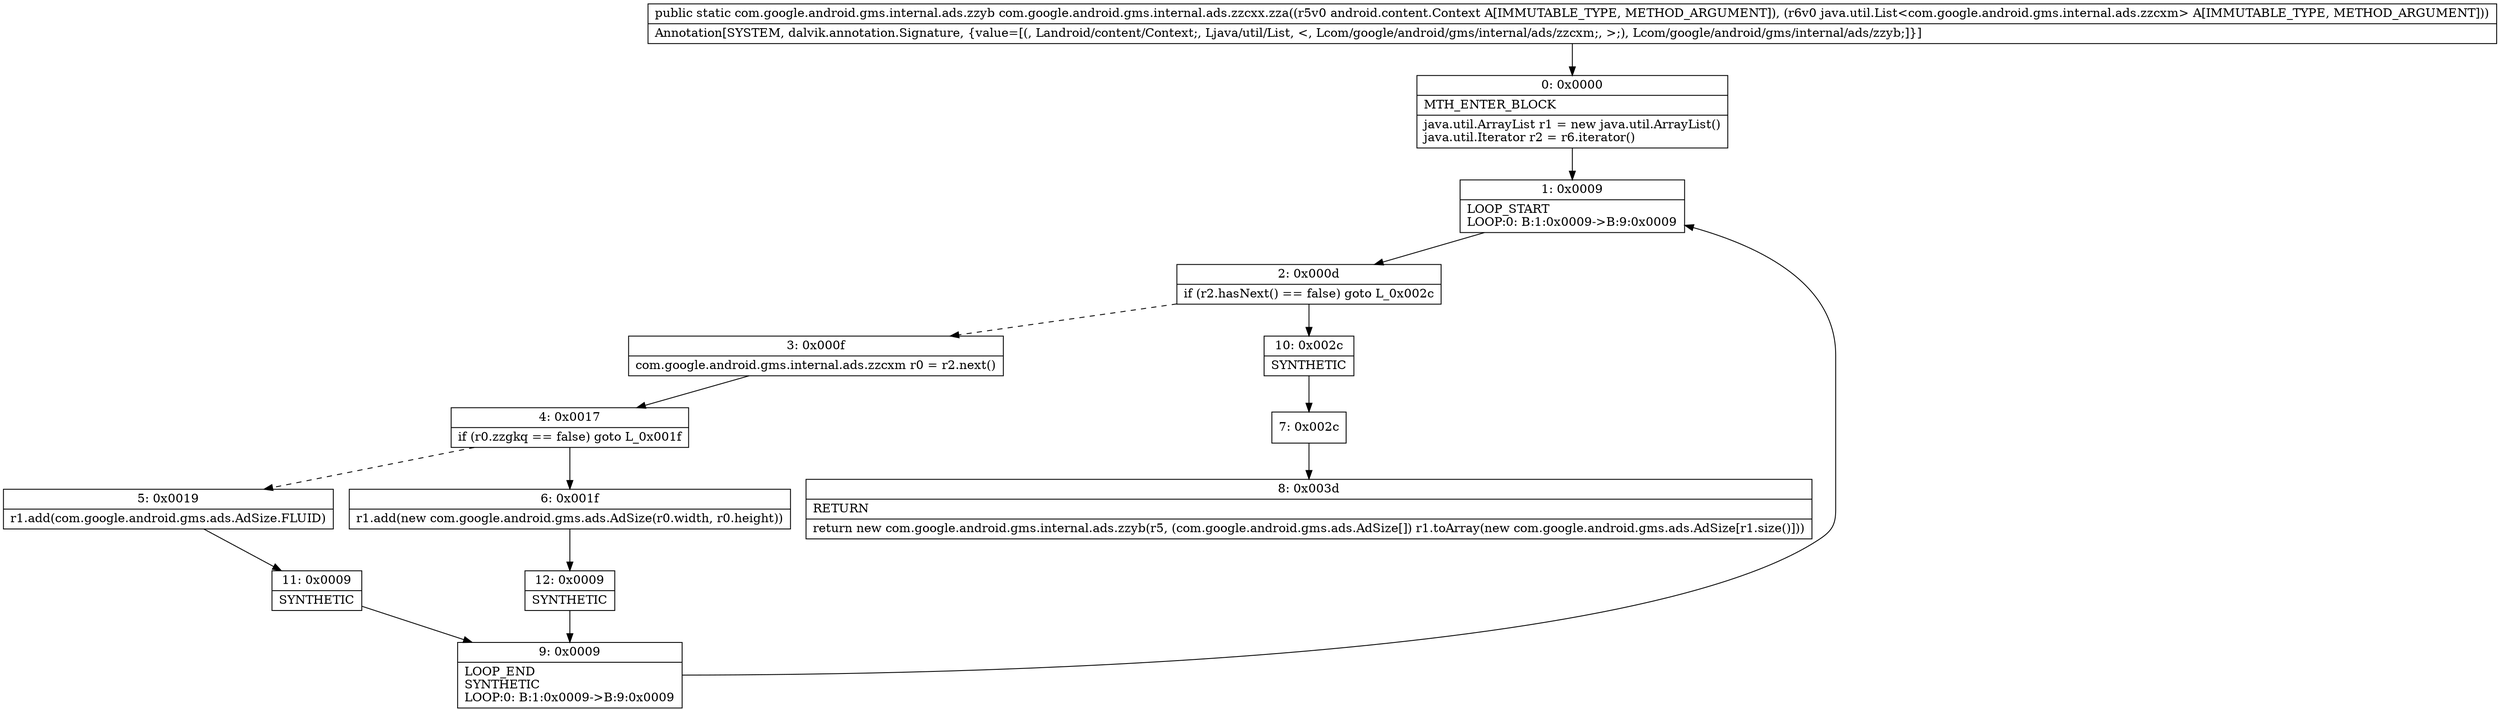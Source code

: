 digraph "CFG forcom.google.android.gms.internal.ads.zzcxx.zza(Landroid\/content\/Context;Ljava\/util\/List;)Lcom\/google\/android\/gms\/internal\/ads\/zzyb;" {
Node_0 [shape=record,label="{0\:\ 0x0000|MTH_ENTER_BLOCK\l|java.util.ArrayList r1 = new java.util.ArrayList()\ljava.util.Iterator r2 = r6.iterator()\l}"];
Node_1 [shape=record,label="{1\:\ 0x0009|LOOP_START\lLOOP:0: B:1:0x0009\-\>B:9:0x0009\l}"];
Node_2 [shape=record,label="{2\:\ 0x000d|if (r2.hasNext() == false) goto L_0x002c\l}"];
Node_3 [shape=record,label="{3\:\ 0x000f|com.google.android.gms.internal.ads.zzcxm r0 = r2.next()\l}"];
Node_4 [shape=record,label="{4\:\ 0x0017|if (r0.zzgkq == false) goto L_0x001f\l}"];
Node_5 [shape=record,label="{5\:\ 0x0019|r1.add(com.google.android.gms.ads.AdSize.FLUID)\l}"];
Node_6 [shape=record,label="{6\:\ 0x001f|r1.add(new com.google.android.gms.ads.AdSize(r0.width, r0.height))\l}"];
Node_7 [shape=record,label="{7\:\ 0x002c}"];
Node_8 [shape=record,label="{8\:\ 0x003d|RETURN\l|return new com.google.android.gms.internal.ads.zzyb(r5, (com.google.android.gms.ads.AdSize[]) r1.toArray(new com.google.android.gms.ads.AdSize[r1.size()]))\l}"];
Node_9 [shape=record,label="{9\:\ 0x0009|LOOP_END\lSYNTHETIC\lLOOP:0: B:1:0x0009\-\>B:9:0x0009\l}"];
Node_10 [shape=record,label="{10\:\ 0x002c|SYNTHETIC\l}"];
Node_11 [shape=record,label="{11\:\ 0x0009|SYNTHETIC\l}"];
Node_12 [shape=record,label="{12\:\ 0x0009|SYNTHETIC\l}"];
MethodNode[shape=record,label="{public static com.google.android.gms.internal.ads.zzyb com.google.android.gms.internal.ads.zzcxx.zza((r5v0 android.content.Context A[IMMUTABLE_TYPE, METHOD_ARGUMENT]), (r6v0 java.util.List\<com.google.android.gms.internal.ads.zzcxm\> A[IMMUTABLE_TYPE, METHOD_ARGUMENT]))  | Annotation[SYSTEM, dalvik.annotation.Signature, \{value=[(, Landroid\/content\/Context;, Ljava\/util\/List, \<, Lcom\/google\/android\/gms\/internal\/ads\/zzcxm;, \>;), Lcom\/google\/android\/gms\/internal\/ads\/zzyb;]\}]\l}"];
MethodNode -> Node_0;
Node_0 -> Node_1;
Node_1 -> Node_2;
Node_2 -> Node_3[style=dashed];
Node_2 -> Node_10;
Node_3 -> Node_4;
Node_4 -> Node_5[style=dashed];
Node_4 -> Node_6;
Node_5 -> Node_11;
Node_6 -> Node_12;
Node_7 -> Node_8;
Node_9 -> Node_1;
Node_10 -> Node_7;
Node_11 -> Node_9;
Node_12 -> Node_9;
}

